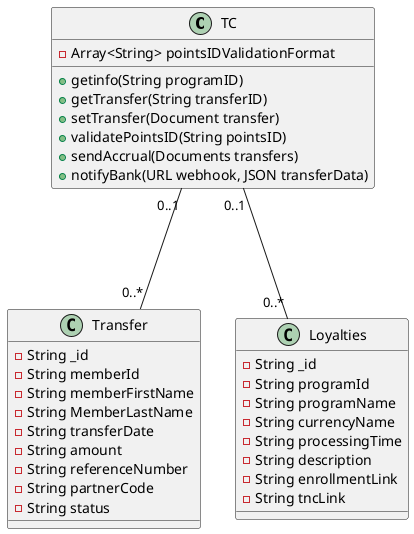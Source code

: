@startuml Class Diagram for TC

class TC {
    - Array<String> pointsIDValidationFormat    
    + getinfo(String programID)
    + getTransfer(String transferID)
    + setTransfer(Document transfer)
    + validatePointsID(String pointsID)
    + sendAccrual(Documents transfers)
    + notifyBank(URL webhook, JSON transferData)

}

class Transfer {
    - String _id
    - String memberId
    - String memberFirstName
    - String MemberLastName
    - String transferDate
    - String amount
    - String referenceNumber
    - String partnerCode
    - String status
}

class Loyalties {
    - String _id
    - String programId
    - String programName
    - String currencyName
    - String processingTime
    - String description
    - String enrollmentLink
    - String tncLink
}

TC "0..1" --- "0..*" Transfer
TC "0..1" --- "0..*" Loyalties

@enduml